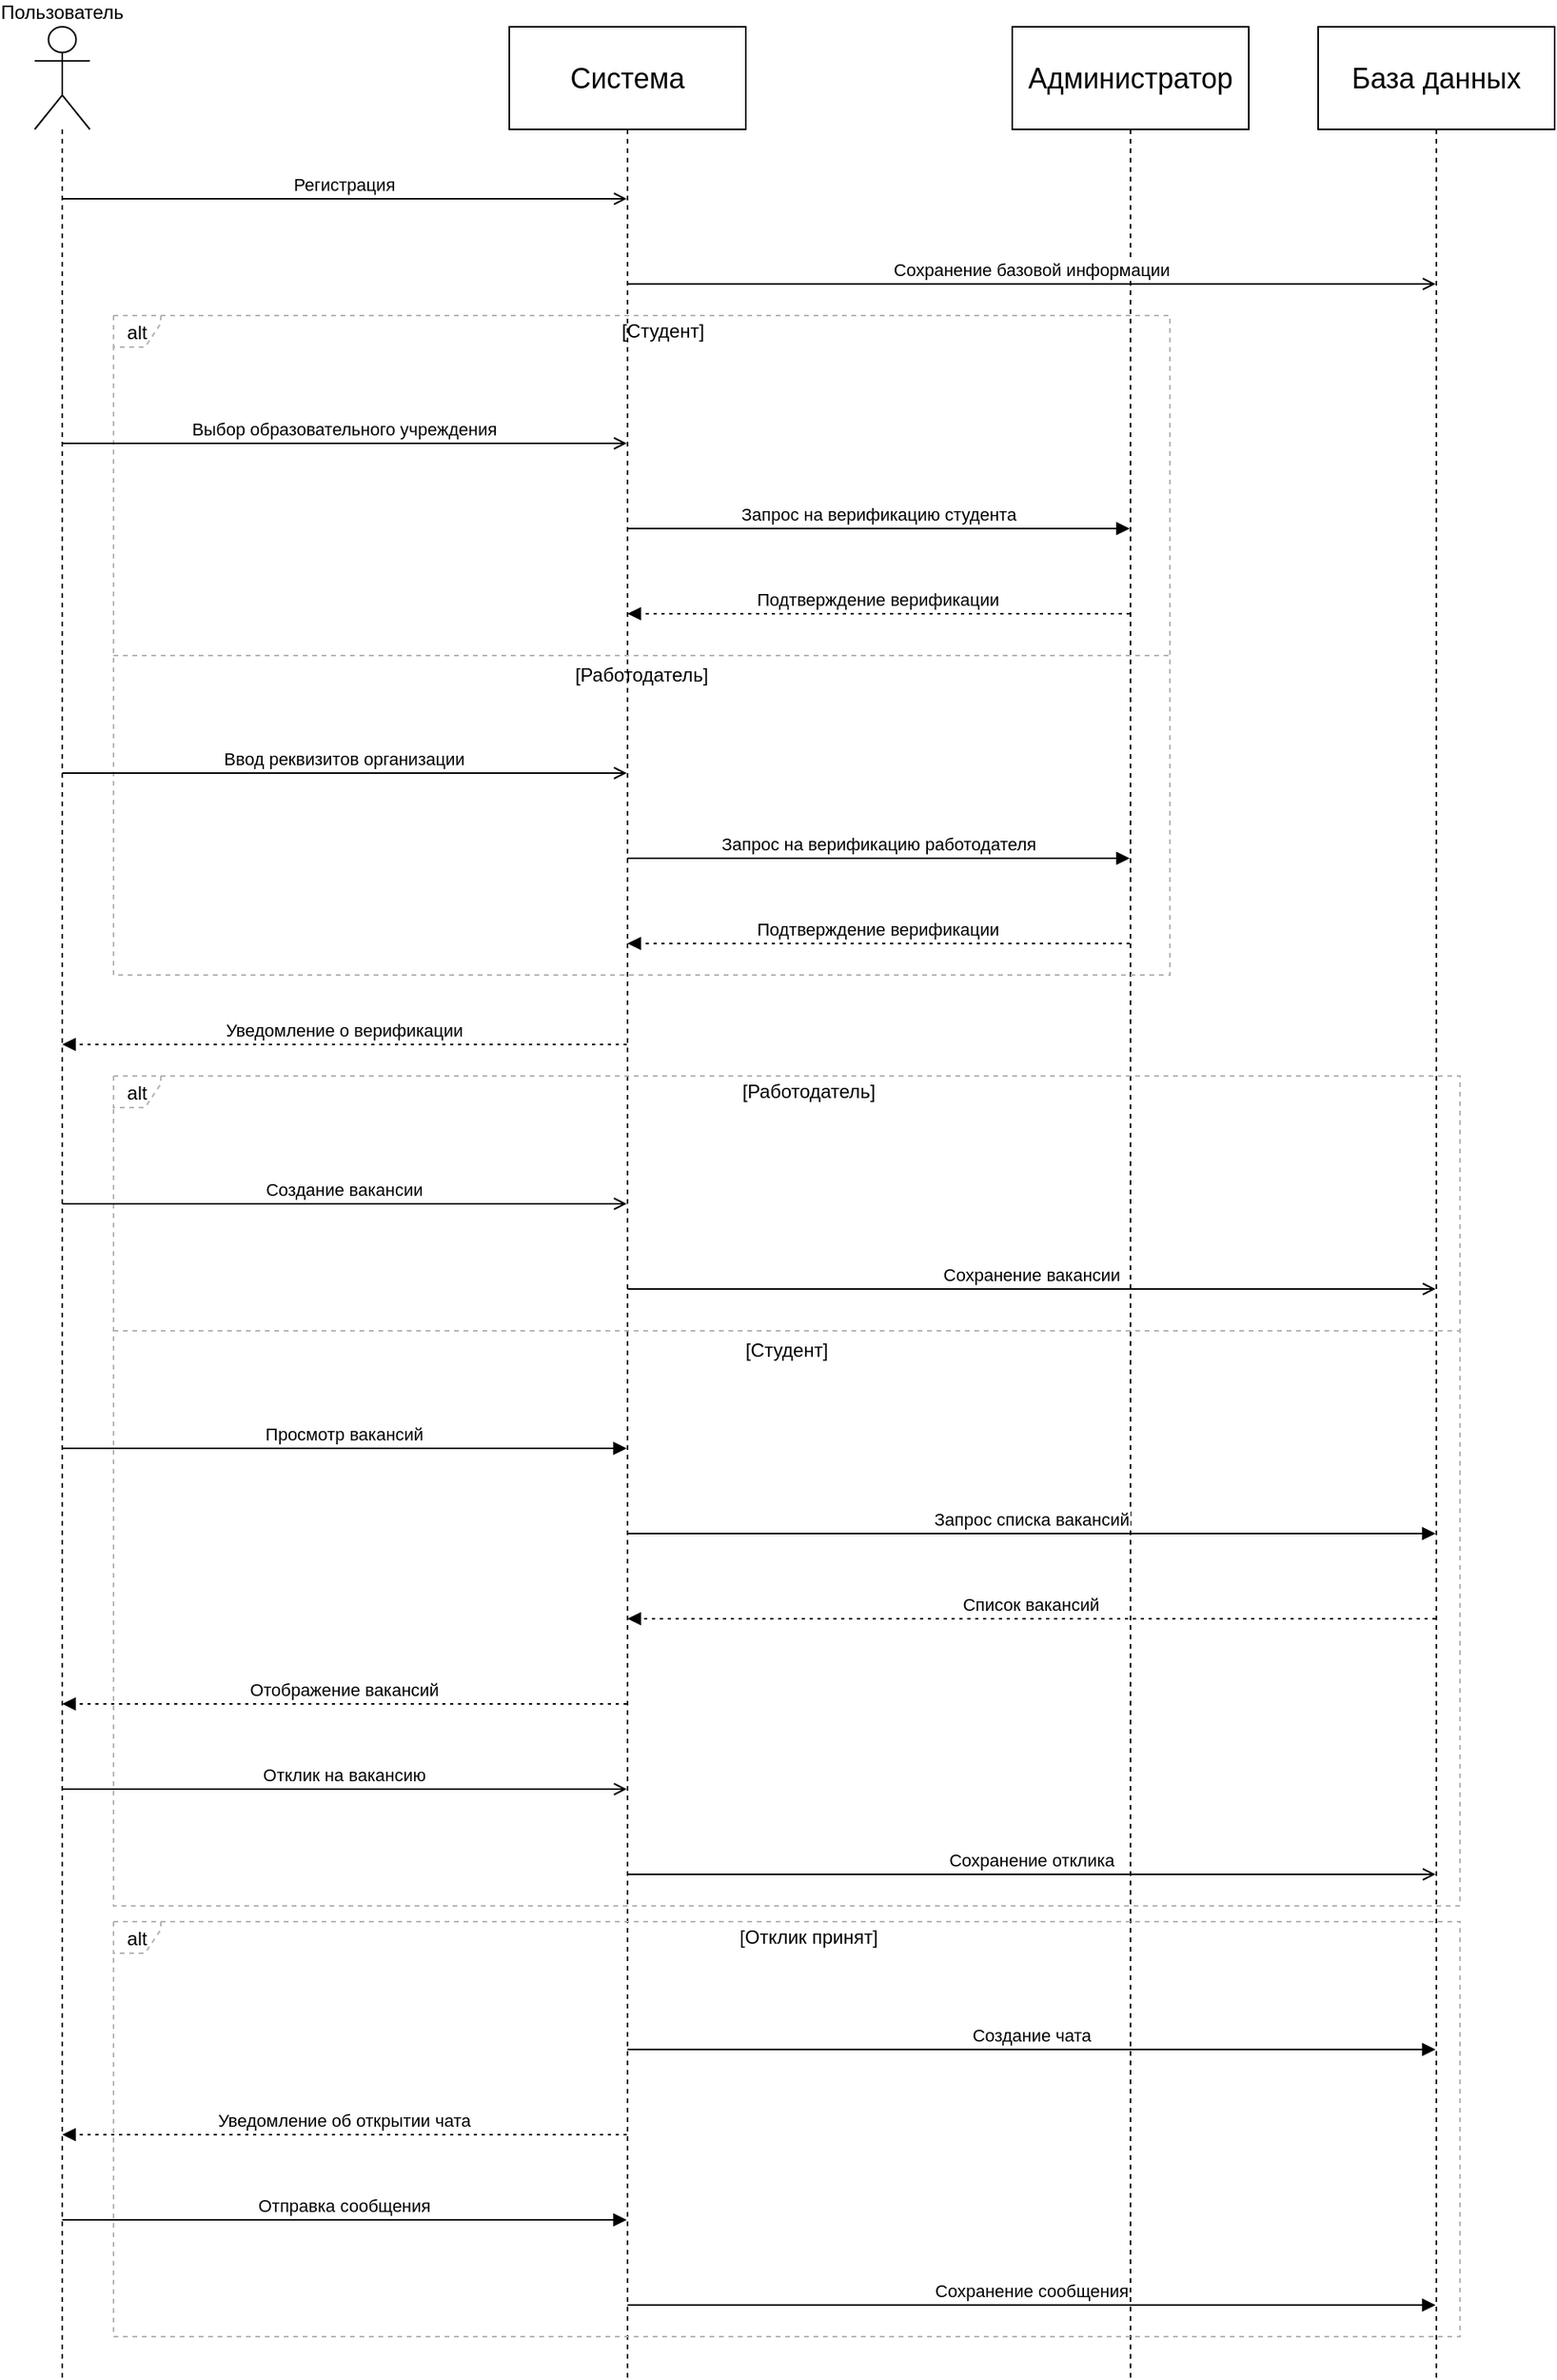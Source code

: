<mxfile version="24.7.8">
  <diagram name="Страница — 1" id="O1h1Kz8n6BZYeVcQ8rh_">
    <mxGraphModel dx="857" dy="582" grid="1" gridSize="10" guides="1" tooltips="1" connect="1" arrows="1" fold="1" page="1" pageScale="1" pageWidth="1000" pageHeight="1000" math="0" shadow="0">
      <root>
        <mxCell id="0" />
        <mxCell id="1" parent="0" />
        <mxCell id="M1wBcufUsFSrjkmfKLu1-1" value="Пользователь" style="shape=umlLifeline;perimeter=lifelinePerimeter;whiteSpace=wrap;container=1;dropTarget=0;collapsible=0;recursiveResize=0;outlineConnect=0;portConstraint=eastwest;newEdgeStyle={&quot;edgeStyle&quot;:&quot;elbowEdgeStyle&quot;,&quot;elbow&quot;:&quot;vertical&quot;,&quot;curved&quot;:0,&quot;rounded&quot;:0};participant=umlActor;verticalAlign=bottom;labelPosition=center;verticalLabelPosition=top;align=center;size=65;" parent="1" vertex="1">
          <mxGeometry x="26" y="50" width="35" height="1490" as="geometry" />
        </mxCell>
        <mxCell id="M1wBcufUsFSrjkmfKLu1-2" value="Система" style="shape=umlLifeline;perimeter=lifelinePerimeter;whiteSpace=wrap;container=1;dropTarget=0;collapsible=0;recursiveResize=0;outlineConnect=0;portConstraint=eastwest;newEdgeStyle={&quot;edgeStyle&quot;:&quot;elbowEdgeStyle&quot;,&quot;elbow&quot;:&quot;vertical&quot;,&quot;curved&quot;:0,&quot;rounded&quot;:0};size=65;fontSize=18;" parent="1" vertex="1">
          <mxGeometry x="327" y="50" width="150" height="1490" as="geometry" />
        </mxCell>
        <mxCell id="M1wBcufUsFSrjkmfKLu1-3" value="Администратор" style="shape=umlLifeline;perimeter=lifelinePerimeter;whiteSpace=wrap;container=1;dropTarget=0;collapsible=0;recursiveResize=0;outlineConnect=0;portConstraint=eastwest;newEdgeStyle={&quot;edgeStyle&quot;:&quot;elbowEdgeStyle&quot;,&quot;elbow&quot;:&quot;vertical&quot;,&quot;curved&quot;:0,&quot;rounded&quot;:0};size=65;fontSize=18;" parent="1" vertex="1">
          <mxGeometry x="646" y="50" width="150" height="1490" as="geometry" />
        </mxCell>
        <mxCell id="M1wBcufUsFSrjkmfKLu1-4" value="База данных" style="shape=umlLifeline;perimeter=lifelinePerimeter;whiteSpace=wrap;container=1;dropTarget=0;collapsible=0;recursiveResize=0;outlineConnect=0;portConstraint=eastwest;newEdgeStyle={&quot;edgeStyle&quot;:&quot;elbowEdgeStyle&quot;,&quot;elbow&quot;:&quot;vertical&quot;,&quot;curved&quot;:0,&quot;rounded&quot;:0};size=65;fontSize=18;" parent="1" vertex="1">
          <mxGeometry x="840" y="50" width="150" height="1490" as="geometry" />
        </mxCell>
        <mxCell id="M1wBcufUsFSrjkmfKLu1-5" value="alt" style="shape=umlFrame;dashed=1;pointerEvents=0;dropTarget=0;strokeColor=#B3B3B3;height=20;width=30" parent="1" vertex="1">
          <mxGeometry x="76" y="233" width="670" height="418" as="geometry" />
        </mxCell>
        <mxCell id="M1wBcufUsFSrjkmfKLu1-6" value="[Студент]" style="text;strokeColor=none;fillColor=none;align=center;verticalAlign=middle;whiteSpace=wrap;" parent="M1wBcufUsFSrjkmfKLu1-5" vertex="1">
          <mxGeometry x="27.497" width="642.503" height="20" as="geometry" />
        </mxCell>
        <mxCell id="M1wBcufUsFSrjkmfKLu1-7" value="[Работодатель]" style="shape=line;dashed=1;whiteSpace=wrap;verticalAlign=top;labelPosition=center;verticalLabelPosition=middle;align=center;strokeColor=#B3B3B3;" parent="M1wBcufUsFSrjkmfKLu1-5" vertex="1">
          <mxGeometry y="214" width="670" height="3" as="geometry" />
        </mxCell>
        <mxCell id="M1wBcufUsFSrjkmfKLu1-8" value="alt" style="shape=umlFrame;dashed=1;pointerEvents=0;dropTarget=0;strokeColor=#B3B3B3;height=20;width=30" parent="1" vertex="1">
          <mxGeometry x="76" y="715" width="854" height="526" as="geometry" />
        </mxCell>
        <mxCell id="M1wBcufUsFSrjkmfKLu1-9" value="[Работодатель]" style="text;strokeColor=none;fillColor=none;align=center;verticalAlign=middle;whiteSpace=wrap;" parent="M1wBcufUsFSrjkmfKLu1-8" vertex="1">
          <mxGeometry x="27.519" width="826.481" height="20" as="geometry" />
        </mxCell>
        <mxCell id="M1wBcufUsFSrjkmfKLu1-10" value="[Студент]" style="shape=line;dashed=1;whiteSpace=wrap;verticalAlign=top;labelPosition=center;verticalLabelPosition=middle;align=center;strokeColor=#B3B3B3;" parent="M1wBcufUsFSrjkmfKLu1-8" vertex="1">
          <mxGeometry y="160" width="854" height="3" as="geometry" />
        </mxCell>
        <mxCell id="M1wBcufUsFSrjkmfKLu1-11" value="alt" style="shape=umlFrame;dashed=1;pointerEvents=0;dropTarget=0;strokeColor=#B3B3B3;height=20;width=30" parent="1" vertex="1">
          <mxGeometry x="76" y="1251" width="854" height="263" as="geometry" />
        </mxCell>
        <mxCell id="M1wBcufUsFSrjkmfKLu1-12" value="[Отклик принят]" style="text;strokeColor=none;fillColor=none;align=center;verticalAlign=middle;whiteSpace=wrap;" parent="M1wBcufUsFSrjkmfKLu1-11" vertex="1">
          <mxGeometry x="27.519" width="826.481" height="20" as="geometry" />
        </mxCell>
        <mxCell id="M1wBcufUsFSrjkmfKLu1-13" value="Регистрация" style="verticalAlign=bottom;edgeStyle=elbowEdgeStyle;elbow=vertical;curved=0;rounded=0;endArrow=open;endFill=0;" parent="1" source="M1wBcufUsFSrjkmfKLu1-1" target="M1wBcufUsFSrjkmfKLu1-2" edge="1">
          <mxGeometry relative="1" as="geometry">
            <Array as="points">
              <mxPoint x="235" y="159" />
            </Array>
          </mxGeometry>
        </mxCell>
        <mxCell id="M1wBcufUsFSrjkmfKLu1-14" value="Сохранение базовой информации" style="verticalAlign=bottom;edgeStyle=elbowEdgeStyle;elbow=vertical;curved=0;rounded=0;endArrow=open;endFill=0;" parent="1" source="M1wBcufUsFSrjkmfKLu1-2" target="M1wBcufUsFSrjkmfKLu1-4" edge="1">
          <mxGeometry relative="1" as="geometry">
            <Array as="points">
              <mxPoint x="689" y="213" />
            </Array>
          </mxGeometry>
        </mxCell>
        <mxCell id="M1wBcufUsFSrjkmfKLu1-15" value="Выбор образовательного учреждения" style="verticalAlign=bottom;edgeStyle=elbowEdgeStyle;elbow=vertical;curved=0;rounded=0;endArrow=open;endFill=0;" parent="1" source="M1wBcufUsFSrjkmfKLu1-1" target="M1wBcufUsFSrjkmfKLu1-2" edge="1">
          <mxGeometry relative="1" as="geometry">
            <Array as="points">
              <mxPoint x="235" y="314" />
            </Array>
          </mxGeometry>
        </mxCell>
        <mxCell id="M1wBcufUsFSrjkmfKLu1-16" value="Запрос на верификацию студента" style="verticalAlign=bottom;edgeStyle=elbowEdgeStyle;elbow=vertical;curved=0;rounded=0;endArrow=block;" parent="1" source="M1wBcufUsFSrjkmfKLu1-2" target="M1wBcufUsFSrjkmfKLu1-3" edge="1">
          <mxGeometry relative="1" as="geometry">
            <Array as="points">
              <mxPoint x="589" y="368" />
            </Array>
          </mxGeometry>
        </mxCell>
        <mxCell id="M1wBcufUsFSrjkmfKLu1-17" value="Подтверждение верификации" style="verticalAlign=bottom;edgeStyle=elbowEdgeStyle;elbow=vertical;curved=0;rounded=0;dashed=1;dashPattern=2 3;endArrow=block;" parent="1" source="M1wBcufUsFSrjkmfKLu1-3" target="M1wBcufUsFSrjkmfKLu1-2" edge="1">
          <mxGeometry relative="1" as="geometry">
            <Array as="points">
              <mxPoint x="592" y="422" />
            </Array>
          </mxGeometry>
        </mxCell>
        <mxCell id="M1wBcufUsFSrjkmfKLu1-18" value="Ввод реквизитов организации" style="verticalAlign=bottom;edgeStyle=elbowEdgeStyle;elbow=vertical;curved=0;rounded=0;endArrow=open;endFill=0;" parent="1" source="M1wBcufUsFSrjkmfKLu1-1" target="M1wBcufUsFSrjkmfKLu1-2" edge="1">
          <mxGeometry relative="1" as="geometry">
            <Array as="points">
              <mxPoint x="235" y="523" />
            </Array>
          </mxGeometry>
        </mxCell>
        <mxCell id="M1wBcufUsFSrjkmfKLu1-19" value="Запрос на верификацию работодателя" style="verticalAlign=bottom;edgeStyle=elbowEdgeStyle;elbow=vertical;curved=0;rounded=0;endArrow=block;" parent="1" source="M1wBcufUsFSrjkmfKLu1-2" target="M1wBcufUsFSrjkmfKLu1-3" edge="1">
          <mxGeometry relative="1" as="geometry">
            <Array as="points">
              <mxPoint x="589" y="577" />
            </Array>
          </mxGeometry>
        </mxCell>
        <mxCell id="M1wBcufUsFSrjkmfKLu1-20" value="Подтверждение верификации" style="verticalAlign=bottom;edgeStyle=elbowEdgeStyle;elbow=vertical;curved=0;rounded=0;dashed=1;dashPattern=2 3;endArrow=block;" parent="1" source="M1wBcufUsFSrjkmfKLu1-3" target="M1wBcufUsFSrjkmfKLu1-2" edge="1">
          <mxGeometry relative="1" as="geometry">
            <Array as="points">
              <mxPoint x="592" y="631" />
            </Array>
          </mxGeometry>
        </mxCell>
        <mxCell id="M1wBcufUsFSrjkmfKLu1-21" value="Уведомление о верификации" style="verticalAlign=bottom;edgeStyle=elbowEdgeStyle;elbow=vertical;curved=0;rounded=0;dashed=1;dashPattern=2 3;endArrow=block;" parent="1" source="M1wBcufUsFSrjkmfKLu1-2" target="M1wBcufUsFSrjkmfKLu1-1" edge="1">
          <mxGeometry relative="1" as="geometry">
            <Array as="points">
              <mxPoint x="238" y="695" />
            </Array>
          </mxGeometry>
        </mxCell>
        <mxCell id="M1wBcufUsFSrjkmfKLu1-22" value="Создание вакансии" style="verticalAlign=bottom;edgeStyle=elbowEdgeStyle;elbow=vertical;curved=0;rounded=0;endArrow=open;endFill=0;" parent="1" source="M1wBcufUsFSrjkmfKLu1-1" target="M1wBcufUsFSrjkmfKLu1-2" edge="1">
          <mxGeometry relative="1" as="geometry">
            <Array as="points">
              <mxPoint x="235" y="796" />
            </Array>
          </mxGeometry>
        </mxCell>
        <mxCell id="M1wBcufUsFSrjkmfKLu1-23" value="Сохранение вакансии" style="verticalAlign=bottom;edgeStyle=elbowEdgeStyle;elbow=vertical;curved=0;rounded=0;endArrow=open;endFill=0;" parent="1" source="M1wBcufUsFSrjkmfKLu1-2" target="M1wBcufUsFSrjkmfKLu1-4" edge="1">
          <mxGeometry relative="1" as="geometry">
            <Array as="points">
              <mxPoint x="689" y="850" />
            </Array>
          </mxGeometry>
        </mxCell>
        <mxCell id="M1wBcufUsFSrjkmfKLu1-24" value="Просмотр вакансий" style="verticalAlign=bottom;edgeStyle=elbowEdgeStyle;elbow=vertical;curved=0;rounded=0;endArrow=block;" parent="1" source="M1wBcufUsFSrjkmfKLu1-1" target="M1wBcufUsFSrjkmfKLu1-2" edge="1">
          <mxGeometry relative="1" as="geometry">
            <Array as="points">
              <mxPoint x="235" y="951" />
            </Array>
          </mxGeometry>
        </mxCell>
        <mxCell id="M1wBcufUsFSrjkmfKLu1-25" value="Запрос списка вакансий" style="verticalAlign=bottom;edgeStyle=elbowEdgeStyle;elbow=vertical;curved=0;rounded=0;endArrow=block;" parent="1" source="M1wBcufUsFSrjkmfKLu1-2" target="M1wBcufUsFSrjkmfKLu1-4" edge="1">
          <mxGeometry relative="1" as="geometry">
            <Array as="points">
              <mxPoint x="689" y="1005" />
            </Array>
          </mxGeometry>
        </mxCell>
        <mxCell id="M1wBcufUsFSrjkmfKLu1-26" value="Список вакансий" style="verticalAlign=bottom;edgeStyle=elbowEdgeStyle;elbow=vertical;curved=0;rounded=0;dashed=1;dashPattern=2 3;endArrow=block;" parent="1" source="M1wBcufUsFSrjkmfKLu1-4" target="M1wBcufUsFSrjkmfKLu1-2" edge="1">
          <mxGeometry relative="1" as="geometry">
            <Array as="points">
              <mxPoint x="692" y="1059" />
            </Array>
          </mxGeometry>
        </mxCell>
        <mxCell id="M1wBcufUsFSrjkmfKLu1-27" value="Отображение вакансий" style="verticalAlign=bottom;edgeStyle=elbowEdgeStyle;elbow=vertical;curved=0;rounded=0;dashed=1;dashPattern=2 3;endArrow=block;" parent="1" source="M1wBcufUsFSrjkmfKLu1-2" target="M1wBcufUsFSrjkmfKLu1-1" edge="1">
          <mxGeometry relative="1" as="geometry">
            <Array as="points">
              <mxPoint x="238" y="1113" />
            </Array>
          </mxGeometry>
        </mxCell>
        <mxCell id="M1wBcufUsFSrjkmfKLu1-28" value="Отклик на вакансию" style="verticalAlign=bottom;edgeStyle=elbowEdgeStyle;elbow=vertical;curved=0;rounded=0;endArrow=open;endFill=0;" parent="1" source="M1wBcufUsFSrjkmfKLu1-1" target="M1wBcufUsFSrjkmfKLu1-2" edge="1">
          <mxGeometry relative="1" as="geometry">
            <Array as="points">
              <mxPoint x="235" y="1167" />
            </Array>
          </mxGeometry>
        </mxCell>
        <mxCell id="M1wBcufUsFSrjkmfKLu1-29" value="Сохранение отклика" style="verticalAlign=bottom;edgeStyle=elbowEdgeStyle;elbow=vertical;curved=0;rounded=0;endArrow=open;endFill=0;" parent="1" source="M1wBcufUsFSrjkmfKLu1-2" target="M1wBcufUsFSrjkmfKLu1-4" edge="1">
          <mxGeometry relative="1" as="geometry">
            <Array as="points">
              <mxPoint x="689" y="1221" />
            </Array>
          </mxGeometry>
        </mxCell>
        <mxCell id="M1wBcufUsFSrjkmfKLu1-30" value="Создание чата" style="verticalAlign=bottom;edgeStyle=elbowEdgeStyle;elbow=vertical;curved=0;rounded=0;endArrow=block;" parent="1" source="M1wBcufUsFSrjkmfKLu1-2" target="M1wBcufUsFSrjkmfKLu1-4" edge="1">
          <mxGeometry relative="1" as="geometry">
            <Array as="points">
              <mxPoint x="689" y="1332" />
            </Array>
          </mxGeometry>
        </mxCell>
        <mxCell id="M1wBcufUsFSrjkmfKLu1-31" value="Уведомление об открытии чата" style="verticalAlign=bottom;edgeStyle=elbowEdgeStyle;elbow=vertical;curved=0;rounded=0;dashed=1;dashPattern=2 3;endArrow=block;" parent="1" source="M1wBcufUsFSrjkmfKLu1-2" target="M1wBcufUsFSrjkmfKLu1-1" edge="1">
          <mxGeometry relative="1" as="geometry">
            <Array as="points">
              <mxPoint x="238" y="1386" />
            </Array>
          </mxGeometry>
        </mxCell>
        <mxCell id="M1wBcufUsFSrjkmfKLu1-32" value="Отправка сообщения" style="verticalAlign=bottom;edgeStyle=elbowEdgeStyle;elbow=vertical;curved=0;rounded=0;endArrow=block;" parent="1" source="M1wBcufUsFSrjkmfKLu1-1" target="M1wBcufUsFSrjkmfKLu1-2" edge="1">
          <mxGeometry relative="1" as="geometry">
            <Array as="points">
              <mxPoint x="235" y="1440" />
            </Array>
          </mxGeometry>
        </mxCell>
        <mxCell id="M1wBcufUsFSrjkmfKLu1-33" value="Сохранение сообщения" style="verticalAlign=bottom;edgeStyle=elbowEdgeStyle;elbow=vertical;curved=0;rounded=0;endArrow=block;" parent="1" source="M1wBcufUsFSrjkmfKLu1-2" target="M1wBcufUsFSrjkmfKLu1-4" edge="1">
          <mxGeometry relative="1" as="geometry">
            <Array as="points">
              <mxPoint x="689" y="1494" />
            </Array>
          </mxGeometry>
        </mxCell>
      </root>
    </mxGraphModel>
  </diagram>
</mxfile>
